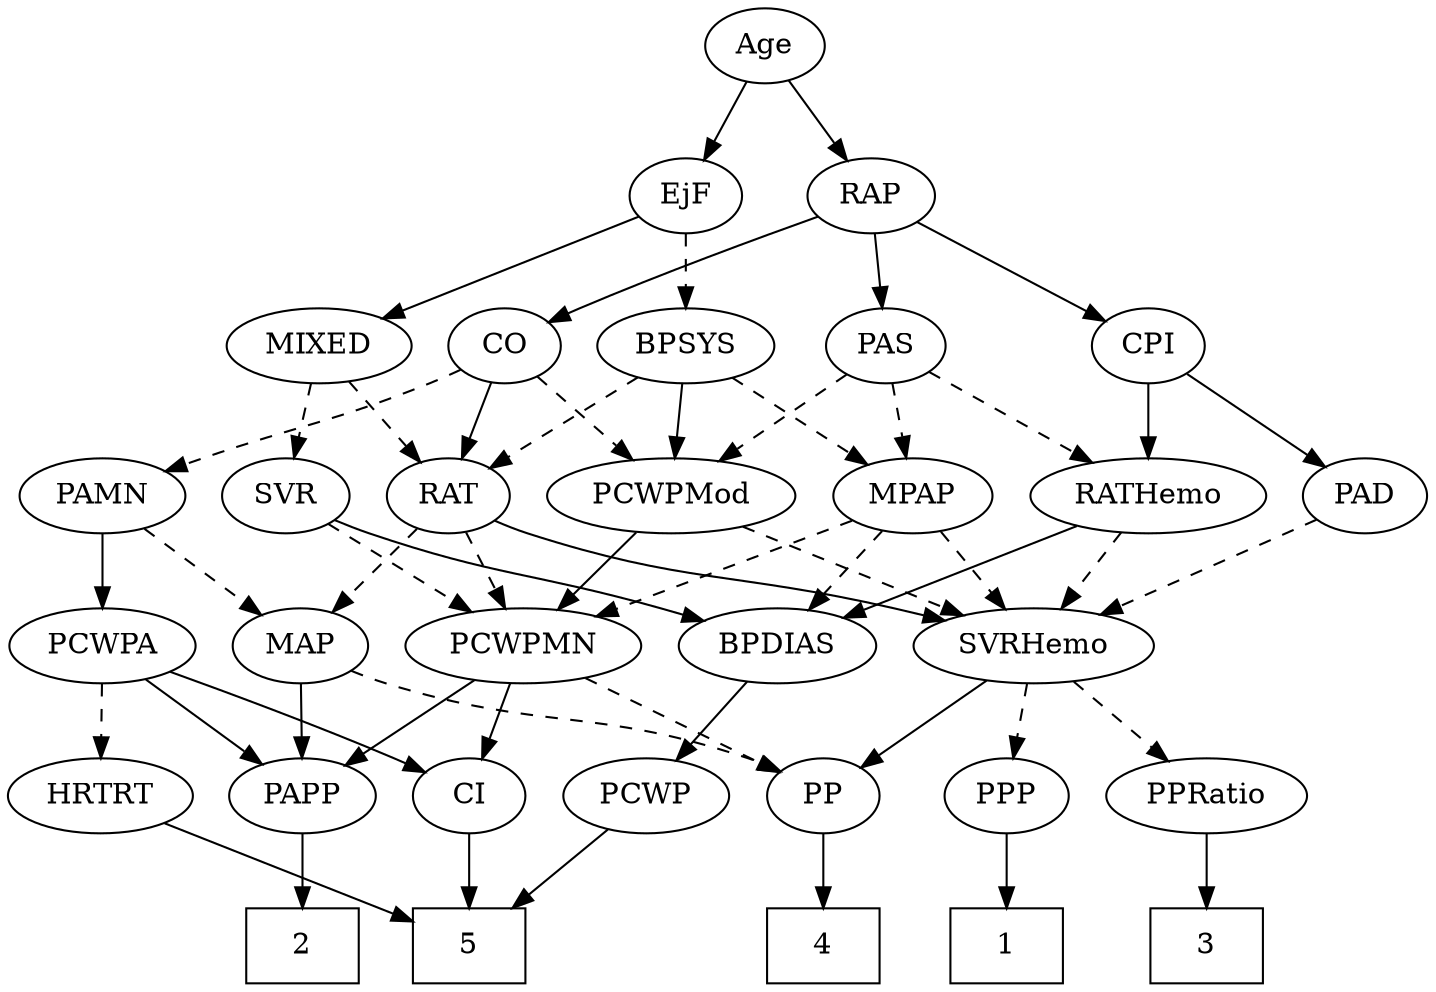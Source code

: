 strict digraph {
	graph [bb="0,0,625.19,468"];
	node [label="\N"];
	1	[height=0.5,
		pos="536.6,18",
		shape=box,
		width=0.75];
	2	[height=0.5,
		pos="129.6,18",
		shape=box,
		width=0.75];
	3	[height=0.5,
		pos="451.6,18",
		shape=box,
		width=0.75];
	4	[height=0.5,
		pos="366.6,18",
		shape=box,
		width=0.75];
	5	[height=0.5,
		pos="206.6,18",
		shape=box,
		width=0.75];
	Age	[height=0.5,
		pos="333.6,450",
		width=0.75];
	EjF	[height=0.5,
		pos="297.6,378",
		width=0.75];
	Age -> EjF	[pos="e,305.9,395.15 325.25,432.76 320.88,424.28 315.45,413.71 310.55,404.2",
		style=solid];
	RAP	[height=0.5,
		pos="386.6,378",
		width=0.77632];
	Age -> RAP	[pos="e,374.87,394.49 345.36,433.46 352.22,424.4 361.02,412.79 368.72,402.61",
		style=solid];
	MIXED	[height=0.5,
		pos="129.6,306",
		width=1.1193];
	EjF -> MIXED	[pos="e,158.19,318.91 275.29,367.7 247.83,356.26 200.77,336.66 167.58,322.83",
		style=solid];
	BPSYS	[height=0.5,
		pos="297.6,306",
		width=1.0471];
	EjF -> BPSYS	[pos="e,297.6,324.1 297.6,359.7 297.6,351.98 297.6,342.71 297.6,334.11",
		style=dashed];
	CO	[height=0.5,
		pos="214.6,306",
		width=0.75];
	RAP -> CO	[pos="e,235.81,317.31 362.81,368.3 335.5,358.19 289.47,340.73 250.6,324 248.79,323.22 246.93,322.41 245.07,321.57",
		style=solid];
	PAS	[height=0.5,
		pos="390.6,306",
		width=0.75];
	RAP -> PAS	[pos="e,389.62,324.1 387.59,359.7 388.03,351.98 388.56,342.71 389.05,334.11",
		style=solid];
	CPI	[height=0.5,
		pos="500.6,306",
		width=0.75];
	RAP -> CPI	[pos="e,481.25,318.88 406.19,364.97 424.49,353.73 452,336.84 472.61,324.18",
		style=solid];
	RAT	[height=0.5,
		pos="196.6,234",
		width=0.75827];
	MIXED -> RAT	[pos="e,182.37,249.86 144.8,289.12 153.78,279.73 165.3,267.7 175.19,257.36",
		style=dashed];
	SVR	[height=0.5,
		pos="123.6,234",
		width=0.77632];
	MIXED -> SVR	[pos="e,125.06,252.1 128.11,287.7 127.45,279.98 126.66,270.71 125.92,262.11",
		style=dashed];
	MPAP	[height=0.5,
		pos="398.6,234",
		width=0.97491];
	PCWPMN	[height=0.5,
		pos="230.6,162",
		width=1.3902];
	MPAP -> PCWPMN	[pos="e,261.95,176.06 371.98,221.91 344.89,210.62 302.57,192.99 271.28,179.95",
		style=dashed];
	SVRHemo	[height=0.5,
		pos="450.6,162",
		width=1.3902];
	MPAP -> SVRHemo	[pos="e,438.24,179.63 410.66,216.76 417.06,208.14 425.07,197.36 432.23,187.73",
		style=dashed];
	BPDIAS	[height=0.5,
		pos="340.6,162",
		width=1.1735];
	MPAP -> BPDIAS	[pos="e,354.11,179.31 385.44,217.12 378.12,208.29 368.88,197.13 360.68,187.24",
		style=dashed];
	BPSYS -> MPAP	[pos="e,378.53,248.91 318.04,290.83 333.06,280.42 353.65,266.15 370.26,254.64",
		style=dashed];
	BPSYS -> RAT	[pos="e,214.97,247.73 277.16,290.83 261.65,280.08 240.19,265.21 223.32,253.52",
		style=dashed];
	PCWPMod	[height=0.5,
		pos="293.6,234",
		width=1.4443];
	BPSYS -> PCWPMod	[pos="e,294.57,252.1 296.61,287.7 296.17,279.98 295.64,270.71 295.15,262.11",
		style=solid];
	PAD	[height=0.5,
		pos="596.6,234",
		width=0.79437];
	PAD -> SVRHemo	[pos="e,479.53,176.87 574.42,222.37 551.73,211.49 516.03,194.37 488.78,181.31",
		style=dashed];
	PAMN	[height=0.5,
		pos="41.596,234",
		width=1.011];
	CO -> PAMN	[pos="e,69.657,245.58 193.39,294.68 188.56,292.41 183.42,290.07 178.6,288 160.25,280.13 113.11,262.07 79.254,249.22",
		style=dashed];
	CO -> RAT	[pos="e,200.91,251.79 210.24,288.05 208.2,280.14 205.74,270.54 203.46,261.69",
		style=solid];
	CO -> PCWPMod	[pos="e,275.53,251.01 230.2,291.17 240.9,281.69 255.34,268.9 267.74,257.91",
		style=dashed];
	PAS -> MPAP	[pos="e,396.64,252.1 392.57,287.7 393.46,279.98 394.51,270.71 395.5,262.11",
		style=dashed];
	RATHemo	[height=0.5,
		pos="500.6,234",
		width=1.3721];
	PAS -> RATHemo	[pos="e,477.07,249.97 409.76,292.81 425.91,282.53 449.37,267.6 468.4,255.49",
		style=dashed];
	PAS -> PCWPMod	[pos="e,315,250.45 372.81,292.16 358.93,282.14 339.35,268.02 323.13,256.31",
		style=dashed];
	PCWPA	[height=0.5,
		pos="41.596,162",
		width=1.1555];
	PAMN -> PCWPA	[pos="e,41.596,180.1 41.596,215.7 41.596,207.98 41.596,198.71 41.596,190.11",
		style=solid];
	MAP	[height=0.5,
		pos="131.6,162",
		width=0.84854];
	PAMN -> MAP	[pos="e,113.89,176.77 60.244,218.5 73.415,208.25 91.235,194.39 105.77,183.09",
		style=dashed];
	RATHemo -> SVRHemo	[pos="e,462.71,179.96 488.75,216.41 482.73,207.99 475.3,197.58 468.6,188.2",
		style=dashed];
	RATHemo -> BPDIAS	[pos="e,369.07,175.46 470.12,219.67 444.09,208.28 406.52,191.84 378.54,179.6",
		style=solid];
	CPI -> PAD	[pos="e,578.45,248.23 518.2,292.16 532.77,281.54 553.68,266.29 570.24,254.22",
		style=solid];
	CPI -> RATHemo	[pos="e,500.6,252.1 500.6,287.7 500.6,279.98 500.6,270.71 500.6,262.11",
		style=solid];
	RAT -> PCWPMN	[pos="e,222.28,180.12 204.48,216.76 208.44,208.61 213.34,198.53 217.82,189.31",
		style=dashed];
	RAT -> SVRHemo	[pos="e,413.23,174.12 217.6,222.14 222.44,219.91 227.63,217.71 232.6,216 301.1,192.39 321.42,198.04 391.6,180 395.44,179.01 399.4,177.95 \
403.38,176.87",
		style=solid];
	RAT -> MAP	[pos="e,145.81,178.31 182.81,218.15 174.06,208.72 162.55,196.33 152.66,185.69",
		style=dashed];
	SVR -> PCWPMN	[pos="e,207.54,178.09 142.73,220.49 158.33,210.28 180.69,195.65 198.95,183.7",
		style=dashed];
	SVR -> BPDIAS	[pos="e,308.57,173.94 145.27,222.35 150.24,220.1 155.55,217.85 160.6,216 216.48,195.51 232.68,197.42 289.6,180 292.68,179.06 295.85,178.06 \
299.04,177.04",
		style=solid];
	PCWPMod -> PCWPMN	[pos="e,245.42,179.47 278.67,216.41 270.74,207.61 260.86,196.63 252.12,186.92",
		style=solid];
	PCWPMod -> SVRHemo	[pos="e,420.3,176.51 324.24,219.34 349.07,208.27 384.22,192.6 411.15,180.59",
		style=dashed];
	CI	[height=0.5,
		pos="206.6,90",
		width=0.75];
	PCWPA -> CI	[pos="e,185.36,101.25 71.238,149.32 97.503,138.86 136.81,122.9 170.6,108 172.4,107.2 174.25,106.38 176.11,105.53",
		style=solid];
	PAPP	[height=0.5,
		pos="129.6,90",
		width=0.88464];
	PCWPA -> PAPP	[pos="e,111.74,105.21 60.691,145.81 73.249,135.82 89.844,122.62 103.6,111.68",
		style=solid];
	HRTRT	[height=0.5,
		pos="40.596,90",
		width=1.1013];
	PCWPA -> HRTRT	[pos="e,40.841,108.1 41.349,143.7 41.239,135.98 41.106,126.71 40.984,118.11",
		style=dashed];
	PP	[height=0.5,
		pos="366.6,90",
		width=0.75];
	PCWPMN -> PP	[pos="e,345.78,101.71 258.12,146.83 280.9,135.11 313.22,118.47 336.65,106.41",
		style=dashed];
	PCWPMN -> CI	[pos="e,212.35,107.79 224.79,144.05 222.04,136.06 218.71,126.33 215.65,117.4",
		style=solid];
	PCWPMN -> PAPP	[pos="e,149.08,104.5 208.68,145.81 193.7,135.43 173.72,121.58 157.59,110.4",
		style=solid];
	SVRHemo -> PP	[pos="e,382.76,104.47 431.54,145.12 419.46,135.06 403.75,121.96 390.8,111.17",
		style=solid];
	PPP	[height=0.5,
		pos="536.6,90",
		width=0.75];
	SVRHemo -> PPP	[pos="e,520.05,104.47 470.11,145.12 482.59,134.96 498.87,121.71 512.2,110.86",
		style=dashed];
	PPRatio	[height=0.5,
		pos="451.6,90",
		width=1.1013];
	SVRHemo -> PPRatio	[pos="e,451.35,108.1 450.84,143.7 450.95,135.98 451.09,126.71 451.21,118.11",
		style=dashed];
	PCWP	[height=0.5,
		pos="286.6,90",
		width=0.97491];
	BPDIAS -> PCWP	[pos="e,299.05,107.15 328.07,144.76 321.32,136.02 312.86,125.05 305.35,115.31",
		style=solid];
	MAP -> PP	[pos="e,345.98,101.68 155.02,150.22 160.4,147.98 166.14,145.76 171.6,144 240.55,121.74 262.1,131.61 330.6,108 332.51,107.34 334.45,106.61 \
336.4,105.83",
		style=dashed];
	MAP -> PAPP	[pos="e,130.09,108.1 131.1,143.7 130.88,135.98 130.62,126.71 130.37,118.11",
		style=solid];
	PP -> 4	[pos="e,366.6,36.104 366.6,71.697 366.6,63.983 366.6,54.712 366.6,46.112",
		style=solid];
	PPP -> 1	[pos="e,536.6,36.104 536.6,71.697 536.6,63.983 536.6,54.712 536.6,46.112",
		style=solid];
	PPRatio -> 3	[pos="e,451.6,36.104 451.6,71.697 451.6,63.983 451.6,54.712 451.6,46.112",
		style=solid];
	PCWP -> 5	[pos="e,226.07,36.04 269.63,74.155 259.17,65.003 245.52,53.061 233.6,42.631",
		style=solid];
	CI -> 5	[pos="e,206.6,36.104 206.6,71.697 206.6,63.983 206.6,54.712 206.6,46.112",
		style=solid];
	PAPP -> 2	[pos="e,129.6,36.104 129.6,71.697 129.6,63.983 129.6,54.712 129.6,46.112",
		style=solid];
	HRTRT -> 5	[pos="e,179.4,30.467 68.756,77.125 96.634,65.37 139.45,47.313 169.96,34.448",
		style=solid];
}
